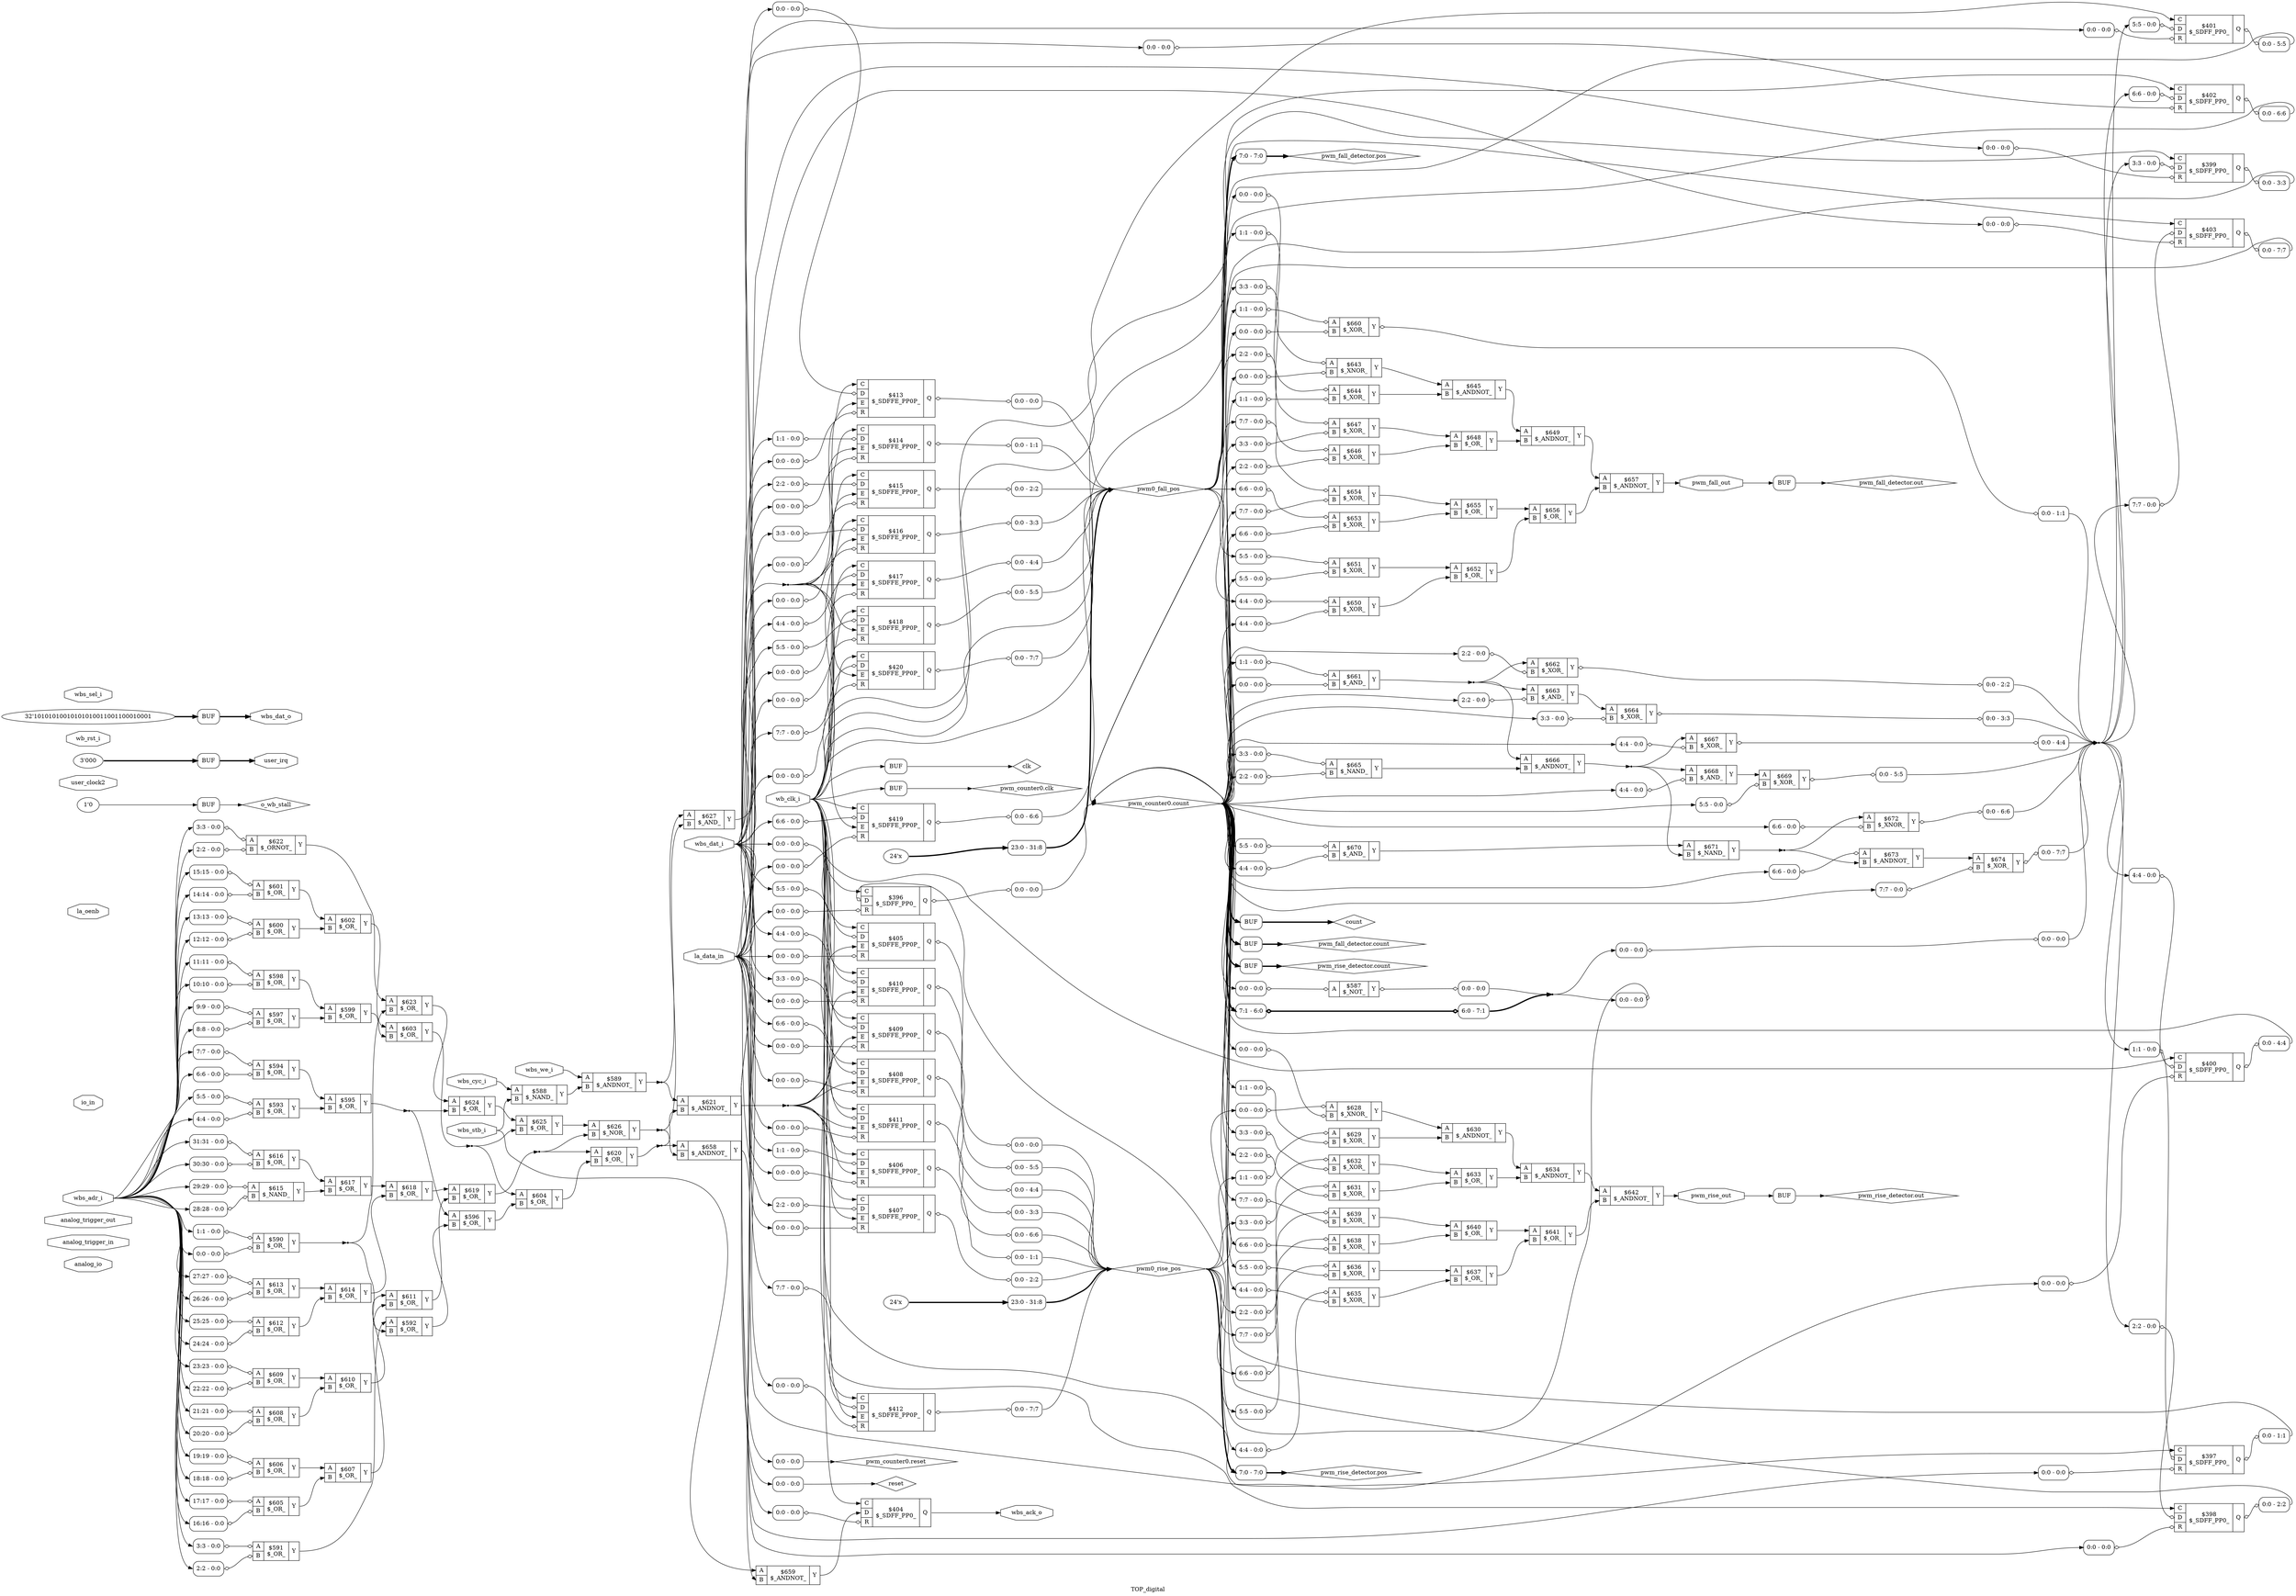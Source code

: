 digraph "TOP_digital" {
label="TOP_digital";
rankdir="LR";
remincross=true;
n81 [ shape=octagon, label="analog_io", color="black", fontcolor="black" ];
n82 [ shape=octagon, label="analog_trigger_in", color="black", fontcolor="black" ];
n83 [ shape=octagon, label="analog_trigger_out", color="black", fontcolor="black" ];
n84 [ shape=diamond, label="clk", color="black", fontcolor="black" ];
n85 [ shape=diamond, label="count", color="black", fontcolor="black" ];
n86 [ shape=octagon, label="io_in", color="black", fontcolor="black" ];
n87 [ shape=octagon, label="la_data_in", color="black", fontcolor="black" ];
n88 [ shape=octagon, label="la_oenb", color="black", fontcolor="black" ];
n89 [ shape=diamond, label="o_wb_stall", color="black", fontcolor="black" ];
n90 [ shape=diamond, label="pwm0_fall_pos", color="black", fontcolor="black" ];
n91 [ shape=diamond, label="pwm0_rise_pos", color="black", fontcolor="black" ];
n92 [ shape=diamond, label="pwm_counter0.clk", color="black", fontcolor="black" ];
n93 [ shape=diamond, label="pwm_counter0.count", color="black", fontcolor="black" ];
n94 [ shape=diamond, label="pwm_counter0.reset", color="black", fontcolor="black" ];
n95 [ shape=diamond, label="pwm_fall_detector.count", color="black", fontcolor="black" ];
n96 [ shape=diamond, label="pwm_fall_detector.out", color="black", fontcolor="black" ];
n97 [ shape=diamond, label="pwm_fall_detector.pos", color="black", fontcolor="black" ];
n98 [ shape=octagon, label="pwm_fall_out", color="black", fontcolor="black" ];
n99 [ shape=diamond, label="pwm_rise_detector.count", color="black", fontcolor="black" ];
n100 [ shape=diamond, label="pwm_rise_detector.out", color="black", fontcolor="black" ];
n101 [ shape=diamond, label="pwm_rise_detector.pos", color="black", fontcolor="black" ];
n102 [ shape=octagon, label="pwm_rise_out", color="black", fontcolor="black" ];
n103 [ shape=diamond, label="reset", color="black", fontcolor="black" ];
n104 [ shape=octagon, label="user_clock2", color="black", fontcolor="black" ];
n105 [ shape=octagon, label="user_irq", color="black", fontcolor="black" ];
n106 [ shape=octagon, label="wb_clk_i", color="black", fontcolor="black" ];
n107 [ shape=octagon, label="wb_rst_i", color="black", fontcolor="black" ];
n108 [ shape=octagon, label="wbs_ack_o", color="black", fontcolor="black" ];
n109 [ shape=octagon, label="wbs_adr_i", color="black", fontcolor="black" ];
n110 [ shape=octagon, label="wbs_cyc_i", color="black", fontcolor="black" ];
n111 [ shape=octagon, label="wbs_dat_i", color="black", fontcolor="black" ];
n112 [ shape=octagon, label="wbs_dat_o", color="black", fontcolor="black" ];
n113 [ shape=octagon, label="wbs_sel_i", color="black", fontcolor="black" ];
n114 [ shape=octagon, label="wbs_stb_i", color="black", fontcolor="black" ];
n115 [ shape=octagon, label="wbs_we_i", color="black", fontcolor="black" ];
c118 [ shape=record, label="{{<p116> A}|$587\n$_NOT_|{<p117> Y}}",  ];
x0 [ shape=record, style=rounded, label="<s0> 0:0 - 0:0 ", color="black", fontcolor="black" ];
x0:e -> c118:p116:w [arrowhead=odiamond, arrowtail=odiamond, dir=both, color="black", fontcolor="black", label=""];
x1 [ shape=record, style=rounded, label="<s0> 0:0 - 0:0 ", color="black", fontcolor="black" ];
c118:p117:e -> x1:w [arrowhead=odiamond, arrowtail=odiamond, dir=both, color="black", fontcolor="black", label=""];
c120 [ shape=record, label="{{<p116> A|<p119> B}|$588\n$_NAND_|{<p117> Y}}",  ];
c121 [ shape=record, label="{{<p116> A|<p119> B}|$589\n$_ANDNOT_|{<p117> Y}}",  ];
c122 [ shape=record, label="{{<p116> A|<p119> B}|$590\n$_OR_|{<p117> Y}}",  ];
x2 [ shape=record, style=rounded, label="<s0> 1:1 - 0:0 ", color="black", fontcolor="black" ];
x2:e -> c122:p116:w [arrowhead=odiamond, arrowtail=odiamond, dir=both, color="black", fontcolor="black", label=""];
x3 [ shape=record, style=rounded, label="<s0> 0:0 - 0:0 ", color="black", fontcolor="black" ];
x3:e -> c122:p119:w [arrowhead=odiamond, arrowtail=odiamond, dir=both, color="black", fontcolor="black", label=""];
c123 [ shape=record, label="{{<p116> A|<p119> B}|$591\n$_OR_|{<p117> Y}}",  ];
x4 [ shape=record, style=rounded, label="<s0> 3:3 - 0:0 ", color="black", fontcolor="black" ];
x4:e -> c123:p116:w [arrowhead=odiamond, arrowtail=odiamond, dir=both, color="black", fontcolor="black", label=""];
x5 [ shape=record, style=rounded, label="<s0> 2:2 - 0:0 ", color="black", fontcolor="black" ];
x5:e -> c123:p119:w [arrowhead=odiamond, arrowtail=odiamond, dir=both, color="black", fontcolor="black", label=""];
c124 [ shape=record, label="{{<p116> A|<p119> B}|$592\n$_OR_|{<p117> Y}}",  ];
c125 [ shape=record, label="{{<p116> A|<p119> B}|$593\n$_OR_|{<p117> Y}}",  ];
x6 [ shape=record, style=rounded, label="<s0> 5:5 - 0:0 ", color="black", fontcolor="black" ];
x6:e -> c125:p116:w [arrowhead=odiamond, arrowtail=odiamond, dir=both, color="black", fontcolor="black", label=""];
x7 [ shape=record, style=rounded, label="<s0> 4:4 - 0:0 ", color="black", fontcolor="black" ];
x7:e -> c125:p119:w [arrowhead=odiamond, arrowtail=odiamond, dir=both, color="black", fontcolor="black", label=""];
c126 [ shape=record, label="{{<p116> A|<p119> B}|$594\n$_OR_|{<p117> Y}}",  ];
x8 [ shape=record, style=rounded, label="<s0> 7:7 - 0:0 ", color="black", fontcolor="black" ];
x8:e -> c126:p116:w [arrowhead=odiamond, arrowtail=odiamond, dir=both, color="black", fontcolor="black", label=""];
x9 [ shape=record, style=rounded, label="<s0> 6:6 - 0:0 ", color="black", fontcolor="black" ];
x9:e -> c126:p119:w [arrowhead=odiamond, arrowtail=odiamond, dir=both, color="black", fontcolor="black", label=""];
c127 [ shape=record, label="{{<p116> A|<p119> B}|$595\n$_OR_|{<p117> Y}}",  ];
c128 [ shape=record, label="{{<p116> A|<p119> B}|$596\n$_OR_|{<p117> Y}}",  ];
c129 [ shape=record, label="{{<p116> A|<p119> B}|$597\n$_OR_|{<p117> Y}}",  ];
x10 [ shape=record, style=rounded, label="<s0> 9:9 - 0:0 ", color="black", fontcolor="black" ];
x10:e -> c129:p116:w [arrowhead=odiamond, arrowtail=odiamond, dir=both, color="black", fontcolor="black", label=""];
x11 [ shape=record, style=rounded, label="<s0> 8:8 - 0:0 ", color="black", fontcolor="black" ];
x11:e -> c129:p119:w [arrowhead=odiamond, arrowtail=odiamond, dir=both, color="black", fontcolor="black", label=""];
c130 [ shape=record, label="{{<p116> A|<p119> B}|$598\n$_OR_|{<p117> Y}}",  ];
x12 [ shape=record, style=rounded, label="<s0> 11:11 - 0:0 ", color="black", fontcolor="black" ];
x12:e -> c130:p116:w [arrowhead=odiamond, arrowtail=odiamond, dir=both, color="black", fontcolor="black", label=""];
x13 [ shape=record, style=rounded, label="<s0> 10:10 - 0:0 ", color="black", fontcolor="black" ];
x13:e -> c130:p119:w [arrowhead=odiamond, arrowtail=odiamond, dir=both, color="black", fontcolor="black", label=""];
c131 [ shape=record, label="{{<p116> A|<p119> B}|$599\n$_OR_|{<p117> Y}}",  ];
c132 [ shape=record, label="{{<p116> A|<p119> B}|$600\n$_OR_|{<p117> Y}}",  ];
x14 [ shape=record, style=rounded, label="<s0> 13:13 - 0:0 ", color="black", fontcolor="black" ];
x14:e -> c132:p116:w [arrowhead=odiamond, arrowtail=odiamond, dir=both, color="black", fontcolor="black", label=""];
x15 [ shape=record, style=rounded, label="<s0> 12:12 - 0:0 ", color="black", fontcolor="black" ];
x15:e -> c132:p119:w [arrowhead=odiamond, arrowtail=odiamond, dir=both, color="black", fontcolor="black", label=""];
c133 [ shape=record, label="{{<p116> A|<p119> B}|$601\n$_OR_|{<p117> Y}}",  ];
x16 [ shape=record, style=rounded, label="<s0> 15:15 - 0:0 ", color="black", fontcolor="black" ];
x16:e -> c133:p116:w [arrowhead=odiamond, arrowtail=odiamond, dir=both, color="black", fontcolor="black", label=""];
x17 [ shape=record, style=rounded, label="<s0> 14:14 - 0:0 ", color="black", fontcolor="black" ];
x17:e -> c133:p119:w [arrowhead=odiamond, arrowtail=odiamond, dir=both, color="black", fontcolor="black", label=""];
c134 [ shape=record, label="{{<p116> A|<p119> B}|$602\n$_OR_|{<p117> Y}}",  ];
c135 [ shape=record, label="{{<p116> A|<p119> B}|$603\n$_OR_|{<p117> Y}}",  ];
c136 [ shape=record, label="{{<p116> A|<p119> B}|$604\n$_OR_|{<p117> Y}}",  ];
c137 [ shape=record, label="{{<p116> A|<p119> B}|$605\n$_OR_|{<p117> Y}}",  ];
x18 [ shape=record, style=rounded, label="<s0> 17:17 - 0:0 ", color="black", fontcolor="black" ];
x18:e -> c137:p116:w [arrowhead=odiamond, arrowtail=odiamond, dir=both, color="black", fontcolor="black", label=""];
x19 [ shape=record, style=rounded, label="<s0> 16:16 - 0:0 ", color="black", fontcolor="black" ];
x19:e -> c137:p119:w [arrowhead=odiamond, arrowtail=odiamond, dir=both, color="black", fontcolor="black", label=""];
c138 [ shape=record, label="{{<p116> A|<p119> B}|$606\n$_OR_|{<p117> Y}}",  ];
x20 [ shape=record, style=rounded, label="<s0> 19:19 - 0:0 ", color="black", fontcolor="black" ];
x20:e -> c138:p116:w [arrowhead=odiamond, arrowtail=odiamond, dir=both, color="black", fontcolor="black", label=""];
x21 [ shape=record, style=rounded, label="<s0> 18:18 - 0:0 ", color="black", fontcolor="black" ];
x21:e -> c138:p119:w [arrowhead=odiamond, arrowtail=odiamond, dir=both, color="black", fontcolor="black", label=""];
c139 [ shape=record, label="{{<p116> A|<p119> B}|$607\n$_OR_|{<p117> Y}}",  ];
c140 [ shape=record, label="{{<p116> A|<p119> B}|$608\n$_OR_|{<p117> Y}}",  ];
x22 [ shape=record, style=rounded, label="<s0> 21:21 - 0:0 ", color="black", fontcolor="black" ];
x22:e -> c140:p116:w [arrowhead=odiamond, arrowtail=odiamond, dir=both, color="black", fontcolor="black", label=""];
x23 [ shape=record, style=rounded, label="<s0> 20:20 - 0:0 ", color="black", fontcolor="black" ];
x23:e -> c140:p119:w [arrowhead=odiamond, arrowtail=odiamond, dir=both, color="black", fontcolor="black", label=""];
c141 [ shape=record, label="{{<p116> A|<p119> B}|$609\n$_OR_|{<p117> Y}}",  ];
x24 [ shape=record, style=rounded, label="<s0> 23:23 - 0:0 ", color="black", fontcolor="black" ];
x24:e -> c141:p116:w [arrowhead=odiamond, arrowtail=odiamond, dir=both, color="black", fontcolor="black", label=""];
x25 [ shape=record, style=rounded, label="<s0> 22:22 - 0:0 ", color="black", fontcolor="black" ];
x25:e -> c141:p119:w [arrowhead=odiamond, arrowtail=odiamond, dir=both, color="black", fontcolor="black", label=""];
c142 [ shape=record, label="{{<p116> A|<p119> B}|$610\n$_OR_|{<p117> Y}}",  ];
c143 [ shape=record, label="{{<p116> A|<p119> B}|$611\n$_OR_|{<p117> Y}}",  ];
c144 [ shape=record, label="{{<p116> A|<p119> B}|$612\n$_OR_|{<p117> Y}}",  ];
x26 [ shape=record, style=rounded, label="<s0> 25:25 - 0:0 ", color="black", fontcolor="black" ];
x26:e -> c144:p116:w [arrowhead=odiamond, arrowtail=odiamond, dir=both, color="black", fontcolor="black", label=""];
x27 [ shape=record, style=rounded, label="<s0> 24:24 - 0:0 ", color="black", fontcolor="black" ];
x27:e -> c144:p119:w [arrowhead=odiamond, arrowtail=odiamond, dir=both, color="black", fontcolor="black", label=""];
c145 [ shape=record, label="{{<p116> A|<p119> B}|$613\n$_OR_|{<p117> Y}}",  ];
x28 [ shape=record, style=rounded, label="<s0> 27:27 - 0:0 ", color="black", fontcolor="black" ];
x28:e -> c145:p116:w [arrowhead=odiamond, arrowtail=odiamond, dir=both, color="black", fontcolor="black", label=""];
x29 [ shape=record, style=rounded, label="<s0> 26:26 - 0:0 ", color="black", fontcolor="black" ];
x29:e -> c145:p119:w [arrowhead=odiamond, arrowtail=odiamond, dir=both, color="black", fontcolor="black", label=""];
c146 [ shape=record, label="{{<p116> A|<p119> B}|$614\n$_OR_|{<p117> Y}}",  ];
c147 [ shape=record, label="{{<p116> A|<p119> B}|$615\n$_NAND_|{<p117> Y}}",  ];
x30 [ shape=record, style=rounded, label="<s0> 29:29 - 0:0 ", color="black", fontcolor="black" ];
x30:e -> c147:p116:w [arrowhead=odiamond, arrowtail=odiamond, dir=both, color="black", fontcolor="black", label=""];
x31 [ shape=record, style=rounded, label="<s0> 28:28 - 0:0 ", color="black", fontcolor="black" ];
x31:e -> c147:p119:w [arrowhead=odiamond, arrowtail=odiamond, dir=both, color="black", fontcolor="black", label=""];
c148 [ shape=record, label="{{<p116> A|<p119> B}|$616\n$_OR_|{<p117> Y}}",  ];
x32 [ shape=record, style=rounded, label="<s0> 31:31 - 0:0 ", color="black", fontcolor="black" ];
x32:e -> c148:p116:w [arrowhead=odiamond, arrowtail=odiamond, dir=both, color="black", fontcolor="black", label=""];
x33 [ shape=record, style=rounded, label="<s0> 30:30 - 0:0 ", color="black", fontcolor="black" ];
x33:e -> c148:p119:w [arrowhead=odiamond, arrowtail=odiamond, dir=both, color="black", fontcolor="black", label=""];
c149 [ shape=record, label="{{<p116> A|<p119> B}|$617\n$_OR_|{<p117> Y}}",  ];
c150 [ shape=record, label="{{<p116> A|<p119> B}|$618\n$_OR_|{<p117> Y}}",  ];
c151 [ shape=record, label="{{<p116> A|<p119> B}|$619\n$_OR_|{<p117> Y}}",  ];
c152 [ shape=record, label="{{<p116> A|<p119> B}|$620\n$_OR_|{<p117> Y}}",  ];
c153 [ shape=record, label="{{<p116> A|<p119> B}|$621\n$_ANDNOT_|{<p117> Y}}",  ];
c154 [ shape=record, label="{{<p116> A|<p119> B}|$622\n$_ORNOT_|{<p117> Y}}",  ];
x34 [ shape=record, style=rounded, label="<s0> 3:3 - 0:0 ", color="black", fontcolor="black" ];
x34:e -> c154:p116:w [arrowhead=odiamond, arrowtail=odiamond, dir=both, color="black", fontcolor="black", label=""];
x35 [ shape=record, style=rounded, label="<s0> 2:2 - 0:0 ", color="black", fontcolor="black" ];
x35:e -> c154:p119:w [arrowhead=odiamond, arrowtail=odiamond, dir=both, color="black", fontcolor="black", label=""];
c155 [ shape=record, label="{{<p116> A|<p119> B}|$623\n$_OR_|{<p117> Y}}",  ];
c156 [ shape=record, label="{{<p116> A|<p119> B}|$624\n$_OR_|{<p117> Y}}",  ];
c157 [ shape=record, label="{{<p116> A|<p119> B}|$625\n$_OR_|{<p117> Y}}",  ];
c158 [ shape=record, label="{{<p116> A|<p119> B}|$626\n$_NOR_|{<p117> Y}}",  ];
c159 [ shape=record, label="{{<p116> A|<p119> B}|$627\n$_AND_|{<p117> Y}}",  ];
c160 [ shape=record, label="{{<p116> A|<p119> B}|$628\n$_XNOR_|{<p117> Y}}",  ];
x36 [ shape=record, style=rounded, label="<s0> 0:0 - 0:0 ", color="black", fontcolor="black" ];
x36:e -> c160:p116:w [arrowhead=odiamond, arrowtail=odiamond, dir=both, color="black", fontcolor="black", label=""];
x37 [ shape=record, style=rounded, label="<s0> 0:0 - 0:0 ", color="black", fontcolor="black" ];
x37:e -> c160:p119:w [arrowhead=odiamond, arrowtail=odiamond, dir=both, color="black", fontcolor="black", label=""];
c161 [ shape=record, label="{{<p116> A|<p119> B}|$629\n$_XOR_|{<p117> Y}}",  ];
x38 [ shape=record, style=rounded, label="<s0> 1:1 - 0:0 ", color="black", fontcolor="black" ];
x38:e -> c161:p116:w [arrowhead=odiamond, arrowtail=odiamond, dir=both, color="black", fontcolor="black", label=""];
x39 [ shape=record, style=rounded, label="<s0> 1:1 - 0:0 ", color="black", fontcolor="black" ];
x39:e -> c161:p119:w [arrowhead=odiamond, arrowtail=odiamond, dir=both, color="black", fontcolor="black", label=""];
c162 [ shape=record, label="{{<p116> A|<p119> B}|$630\n$_ANDNOT_|{<p117> Y}}",  ];
c163 [ shape=record, label="{{<p116> A|<p119> B}|$631\n$_XOR_|{<p117> Y}}",  ];
x40 [ shape=record, style=rounded, label="<s0> 2:2 - 0:0 ", color="black", fontcolor="black" ];
x40:e -> c163:p116:w [arrowhead=odiamond, arrowtail=odiamond, dir=both, color="black", fontcolor="black", label=""];
x41 [ shape=record, style=rounded, label="<s0> 2:2 - 0:0 ", color="black", fontcolor="black" ];
x41:e -> c163:p119:w [arrowhead=odiamond, arrowtail=odiamond, dir=both, color="black", fontcolor="black", label=""];
c164 [ shape=record, label="{{<p116> A|<p119> B}|$632\n$_XOR_|{<p117> Y}}",  ];
x42 [ shape=record, style=rounded, label="<s0> 3:3 - 0:0 ", color="black", fontcolor="black" ];
x42:e -> c164:p116:w [arrowhead=odiamond, arrowtail=odiamond, dir=both, color="black", fontcolor="black", label=""];
x43 [ shape=record, style=rounded, label="<s0> 3:3 - 0:0 ", color="black", fontcolor="black" ];
x43:e -> c164:p119:w [arrowhead=odiamond, arrowtail=odiamond, dir=both, color="black", fontcolor="black", label=""];
c165 [ shape=record, label="{{<p116> A|<p119> B}|$633\n$_OR_|{<p117> Y}}",  ];
c166 [ shape=record, label="{{<p116> A|<p119> B}|$634\n$_ANDNOT_|{<p117> Y}}",  ];
c167 [ shape=record, label="{{<p116> A|<p119> B}|$635\n$_XOR_|{<p117> Y}}",  ];
x44 [ shape=record, style=rounded, label="<s0> 4:4 - 0:0 ", color="black", fontcolor="black" ];
x44:e -> c167:p116:w [arrowhead=odiamond, arrowtail=odiamond, dir=both, color="black", fontcolor="black", label=""];
x45 [ shape=record, style=rounded, label="<s0> 4:4 - 0:0 ", color="black", fontcolor="black" ];
x45:e -> c167:p119:w [arrowhead=odiamond, arrowtail=odiamond, dir=both, color="black", fontcolor="black", label=""];
c168 [ shape=record, label="{{<p116> A|<p119> B}|$636\n$_XOR_|{<p117> Y}}",  ];
x46 [ shape=record, style=rounded, label="<s0> 5:5 - 0:0 ", color="black", fontcolor="black" ];
x46:e -> c168:p116:w [arrowhead=odiamond, arrowtail=odiamond, dir=both, color="black", fontcolor="black", label=""];
x47 [ shape=record, style=rounded, label="<s0> 5:5 - 0:0 ", color="black", fontcolor="black" ];
x47:e -> c168:p119:w [arrowhead=odiamond, arrowtail=odiamond, dir=both, color="black", fontcolor="black", label=""];
c169 [ shape=record, label="{{<p116> A|<p119> B}|$637\n$_OR_|{<p117> Y}}",  ];
c170 [ shape=record, label="{{<p116> A|<p119> B}|$638\n$_XOR_|{<p117> Y}}",  ];
x48 [ shape=record, style=rounded, label="<s0> 6:6 - 0:0 ", color="black", fontcolor="black" ];
x48:e -> c170:p116:w [arrowhead=odiamond, arrowtail=odiamond, dir=both, color="black", fontcolor="black", label=""];
x49 [ shape=record, style=rounded, label="<s0> 6:6 - 0:0 ", color="black", fontcolor="black" ];
x49:e -> c170:p119:w [arrowhead=odiamond, arrowtail=odiamond, dir=both, color="black", fontcolor="black", label=""];
c171 [ shape=record, label="{{<p116> A|<p119> B}|$639\n$_XOR_|{<p117> Y}}",  ];
x50 [ shape=record, style=rounded, label="<s0> 7:7 - 0:0 ", color="black", fontcolor="black" ];
x50:e -> c171:p116:w [arrowhead=odiamond, arrowtail=odiamond, dir=both, color="black", fontcolor="black", label=""];
x51 [ shape=record, style=rounded, label="<s0> 7:7 - 0:0 ", color="black", fontcolor="black" ];
x51:e -> c171:p119:w [arrowhead=odiamond, arrowtail=odiamond, dir=both, color="black", fontcolor="black", label=""];
c172 [ shape=record, label="{{<p116> A|<p119> B}|$640\n$_OR_|{<p117> Y}}",  ];
c173 [ shape=record, label="{{<p116> A|<p119> B}|$641\n$_OR_|{<p117> Y}}",  ];
c174 [ shape=record, label="{{<p116> A|<p119> B}|$642\n$_ANDNOT_|{<p117> Y}}",  ];
c175 [ shape=record, label="{{<p116> A|<p119> B}|$643\n$_XNOR_|{<p117> Y}}",  ];
x52 [ shape=record, style=rounded, label="<s0> 0:0 - 0:0 ", color="black", fontcolor="black" ];
x52:e -> c175:p116:w [arrowhead=odiamond, arrowtail=odiamond, dir=both, color="black", fontcolor="black", label=""];
x53 [ shape=record, style=rounded, label="<s0> 0:0 - 0:0 ", color="black", fontcolor="black" ];
x53:e -> c175:p119:w [arrowhead=odiamond, arrowtail=odiamond, dir=both, color="black", fontcolor="black", label=""];
c176 [ shape=record, label="{{<p116> A|<p119> B}|$644\n$_XOR_|{<p117> Y}}",  ];
x54 [ shape=record, style=rounded, label="<s0> 1:1 - 0:0 ", color="black", fontcolor="black" ];
x54:e -> c176:p116:w [arrowhead=odiamond, arrowtail=odiamond, dir=both, color="black", fontcolor="black", label=""];
x55 [ shape=record, style=rounded, label="<s0> 1:1 - 0:0 ", color="black", fontcolor="black" ];
x55:e -> c176:p119:w [arrowhead=odiamond, arrowtail=odiamond, dir=both, color="black", fontcolor="black", label=""];
c177 [ shape=record, label="{{<p116> A|<p119> B}|$645\n$_ANDNOT_|{<p117> Y}}",  ];
c178 [ shape=record, label="{{<p116> A|<p119> B}|$646\n$_XOR_|{<p117> Y}}",  ];
x56 [ shape=record, style=rounded, label="<s0> 2:2 - 0:0 ", color="black", fontcolor="black" ];
x56:e -> c178:p116:w [arrowhead=odiamond, arrowtail=odiamond, dir=both, color="black", fontcolor="black", label=""];
x57 [ shape=record, style=rounded, label="<s0> 2:2 - 0:0 ", color="black", fontcolor="black" ];
x57:e -> c178:p119:w [arrowhead=odiamond, arrowtail=odiamond, dir=both, color="black", fontcolor="black", label=""];
c179 [ shape=record, label="{{<p116> A|<p119> B}|$647\n$_XOR_|{<p117> Y}}",  ];
x58 [ shape=record, style=rounded, label="<s0> 3:3 - 0:0 ", color="black", fontcolor="black" ];
x58:e -> c179:p116:w [arrowhead=odiamond, arrowtail=odiamond, dir=both, color="black", fontcolor="black", label=""];
x59 [ shape=record, style=rounded, label="<s0> 3:3 - 0:0 ", color="black", fontcolor="black" ];
x59:e -> c179:p119:w [arrowhead=odiamond, arrowtail=odiamond, dir=both, color="black", fontcolor="black", label=""];
c180 [ shape=record, label="{{<p116> A|<p119> B}|$648\n$_OR_|{<p117> Y}}",  ];
c181 [ shape=record, label="{{<p116> A|<p119> B}|$649\n$_ANDNOT_|{<p117> Y}}",  ];
c182 [ shape=record, label="{{<p116> A|<p119> B}|$650\n$_XOR_|{<p117> Y}}",  ];
x60 [ shape=record, style=rounded, label="<s0> 4:4 - 0:0 ", color="black", fontcolor="black" ];
x60:e -> c182:p116:w [arrowhead=odiamond, arrowtail=odiamond, dir=both, color="black", fontcolor="black", label=""];
x61 [ shape=record, style=rounded, label="<s0> 4:4 - 0:0 ", color="black", fontcolor="black" ];
x61:e -> c182:p119:w [arrowhead=odiamond, arrowtail=odiamond, dir=both, color="black", fontcolor="black", label=""];
c183 [ shape=record, label="{{<p116> A|<p119> B}|$651\n$_XOR_|{<p117> Y}}",  ];
x62 [ shape=record, style=rounded, label="<s0> 5:5 - 0:0 ", color="black", fontcolor="black" ];
x62:e -> c183:p116:w [arrowhead=odiamond, arrowtail=odiamond, dir=both, color="black", fontcolor="black", label=""];
x63 [ shape=record, style=rounded, label="<s0> 5:5 - 0:0 ", color="black", fontcolor="black" ];
x63:e -> c183:p119:w [arrowhead=odiamond, arrowtail=odiamond, dir=both, color="black", fontcolor="black", label=""];
c184 [ shape=record, label="{{<p116> A|<p119> B}|$652\n$_OR_|{<p117> Y}}",  ];
c185 [ shape=record, label="{{<p116> A|<p119> B}|$653\n$_XOR_|{<p117> Y}}",  ];
x64 [ shape=record, style=rounded, label="<s0> 6:6 - 0:0 ", color="black", fontcolor="black" ];
x64:e -> c185:p116:w [arrowhead=odiamond, arrowtail=odiamond, dir=both, color="black", fontcolor="black", label=""];
x65 [ shape=record, style=rounded, label="<s0> 6:6 - 0:0 ", color="black", fontcolor="black" ];
x65:e -> c185:p119:w [arrowhead=odiamond, arrowtail=odiamond, dir=both, color="black", fontcolor="black", label=""];
c186 [ shape=record, label="{{<p116> A|<p119> B}|$654\n$_XOR_|{<p117> Y}}",  ];
x66 [ shape=record, style=rounded, label="<s0> 7:7 - 0:0 ", color="black", fontcolor="black" ];
x66:e -> c186:p116:w [arrowhead=odiamond, arrowtail=odiamond, dir=both, color="black", fontcolor="black", label=""];
x67 [ shape=record, style=rounded, label="<s0> 7:7 - 0:0 ", color="black", fontcolor="black" ];
x67:e -> c186:p119:w [arrowhead=odiamond, arrowtail=odiamond, dir=both, color="black", fontcolor="black", label=""];
c187 [ shape=record, label="{{<p116> A|<p119> B}|$655\n$_OR_|{<p117> Y}}",  ];
c188 [ shape=record, label="{{<p116> A|<p119> B}|$656\n$_OR_|{<p117> Y}}",  ];
c189 [ shape=record, label="{{<p116> A|<p119> B}|$657\n$_ANDNOT_|{<p117> Y}}",  ];
c190 [ shape=record, label="{{<p116> A|<p119> B}|$658\n$_ANDNOT_|{<p117> Y}}",  ];
c191 [ shape=record, label="{{<p116> A|<p119> B}|$659\n$_ANDNOT_|{<p117> Y}}",  ];
c192 [ shape=record, label="{{<p116> A|<p119> B}|$660\n$_XOR_|{<p117> Y}}",  ];
x68 [ shape=record, style=rounded, label="<s0> 1:1 - 0:0 ", color="black", fontcolor="black" ];
x68:e -> c192:p116:w [arrowhead=odiamond, arrowtail=odiamond, dir=both, color="black", fontcolor="black", label=""];
x69 [ shape=record, style=rounded, label="<s0> 0:0 - 0:0 ", color="black", fontcolor="black" ];
x69:e -> c192:p119:w [arrowhead=odiamond, arrowtail=odiamond, dir=both, color="black", fontcolor="black", label=""];
x70 [ shape=record, style=rounded, label="<s0> 0:0 - 1:1 ", color="black", fontcolor="black" ];
c192:p117:e -> x70:w [arrowhead=odiamond, arrowtail=odiamond, dir=both, color="black", fontcolor="black", label=""];
c193 [ shape=record, label="{{<p116> A|<p119> B}|$661\n$_AND_|{<p117> Y}}",  ];
x71 [ shape=record, style=rounded, label="<s0> 1:1 - 0:0 ", color="black", fontcolor="black" ];
x71:e -> c193:p116:w [arrowhead=odiamond, arrowtail=odiamond, dir=both, color="black", fontcolor="black", label=""];
x72 [ shape=record, style=rounded, label="<s0> 0:0 - 0:0 ", color="black", fontcolor="black" ];
x72:e -> c193:p119:w [arrowhead=odiamond, arrowtail=odiamond, dir=both, color="black", fontcolor="black", label=""];
c194 [ shape=record, label="{{<p116> A|<p119> B}|$662\n$_XOR_|{<p117> Y}}",  ];
x73 [ shape=record, style=rounded, label="<s0> 2:2 - 0:0 ", color="black", fontcolor="black" ];
x73:e -> c194:p119:w [arrowhead=odiamond, arrowtail=odiamond, dir=both, color="black", fontcolor="black", label=""];
x74 [ shape=record, style=rounded, label="<s0> 0:0 - 2:2 ", color="black", fontcolor="black" ];
c194:p117:e -> x74:w [arrowhead=odiamond, arrowtail=odiamond, dir=both, color="black", fontcolor="black", label=""];
c195 [ shape=record, label="{{<p116> A|<p119> B}|$663\n$_AND_|{<p117> Y}}",  ];
x75 [ shape=record, style=rounded, label="<s0> 2:2 - 0:0 ", color="black", fontcolor="black" ];
x75:e -> c195:p119:w [arrowhead=odiamond, arrowtail=odiamond, dir=both, color="black", fontcolor="black", label=""];
c196 [ shape=record, label="{{<p116> A|<p119> B}|$664\n$_XOR_|{<p117> Y}}",  ];
x76 [ shape=record, style=rounded, label="<s0> 3:3 - 0:0 ", color="black", fontcolor="black" ];
x76:e -> c196:p119:w [arrowhead=odiamond, arrowtail=odiamond, dir=both, color="black", fontcolor="black", label=""];
x77 [ shape=record, style=rounded, label="<s0> 0:0 - 3:3 ", color="black", fontcolor="black" ];
c196:p117:e -> x77:w [arrowhead=odiamond, arrowtail=odiamond, dir=both, color="black", fontcolor="black", label=""];
c197 [ shape=record, label="{{<p116> A|<p119> B}|$665\n$_NAND_|{<p117> Y}}",  ];
x78 [ shape=record, style=rounded, label="<s0> 3:3 - 0:0 ", color="black", fontcolor="black" ];
x78:e -> c197:p116:w [arrowhead=odiamond, arrowtail=odiamond, dir=both, color="black", fontcolor="black", label=""];
x79 [ shape=record, style=rounded, label="<s0> 2:2 - 0:0 ", color="black", fontcolor="black" ];
x79:e -> c197:p119:w [arrowhead=odiamond, arrowtail=odiamond, dir=both, color="black", fontcolor="black", label=""];
c198 [ shape=record, label="{{<p116> A|<p119> B}|$666\n$_ANDNOT_|{<p117> Y}}",  ];
c199 [ shape=record, label="{{<p116> A|<p119> B}|$667\n$_XOR_|{<p117> Y}}",  ];
x80 [ shape=record, style=rounded, label="<s0> 4:4 - 0:0 ", color="black", fontcolor="black" ];
x80:e -> c199:p119:w [arrowhead=odiamond, arrowtail=odiamond, dir=both, color="black", fontcolor="black", label=""];
x81 [ shape=record, style=rounded, label="<s0> 0:0 - 4:4 ", color="black", fontcolor="black" ];
c199:p117:e -> x81:w [arrowhead=odiamond, arrowtail=odiamond, dir=both, color="black", fontcolor="black", label=""];
c200 [ shape=record, label="{{<p116> A|<p119> B}|$668\n$_AND_|{<p117> Y}}",  ];
x82 [ shape=record, style=rounded, label="<s0> 4:4 - 0:0 ", color="black", fontcolor="black" ];
x82:e -> c200:p119:w [arrowhead=odiamond, arrowtail=odiamond, dir=both, color="black", fontcolor="black", label=""];
c201 [ shape=record, label="{{<p116> A|<p119> B}|$669\n$_XOR_|{<p117> Y}}",  ];
x83 [ shape=record, style=rounded, label="<s0> 5:5 - 0:0 ", color="black", fontcolor="black" ];
x83:e -> c201:p119:w [arrowhead=odiamond, arrowtail=odiamond, dir=both, color="black", fontcolor="black", label=""];
x84 [ shape=record, style=rounded, label="<s0> 0:0 - 5:5 ", color="black", fontcolor="black" ];
c201:p117:e -> x84:w [arrowhead=odiamond, arrowtail=odiamond, dir=both, color="black", fontcolor="black", label=""];
c202 [ shape=record, label="{{<p116> A|<p119> B}|$670\n$_AND_|{<p117> Y}}",  ];
x85 [ shape=record, style=rounded, label="<s0> 5:5 - 0:0 ", color="black", fontcolor="black" ];
x85:e -> c202:p116:w [arrowhead=odiamond, arrowtail=odiamond, dir=both, color="black", fontcolor="black", label=""];
x86 [ shape=record, style=rounded, label="<s0> 4:4 - 0:0 ", color="black", fontcolor="black" ];
x86:e -> c202:p119:w [arrowhead=odiamond, arrowtail=odiamond, dir=both, color="black", fontcolor="black", label=""];
c203 [ shape=record, label="{{<p116> A|<p119> B}|$671\n$_NAND_|{<p117> Y}}",  ];
c204 [ shape=record, label="{{<p116> A|<p119> B}|$672\n$_XNOR_|{<p117> Y}}",  ];
x87 [ shape=record, style=rounded, label="<s0> 6:6 - 0:0 ", color="black", fontcolor="black" ];
x87:e -> c204:p119:w [arrowhead=odiamond, arrowtail=odiamond, dir=both, color="black", fontcolor="black", label=""];
x88 [ shape=record, style=rounded, label="<s0> 0:0 - 6:6 ", color="black", fontcolor="black" ];
c204:p117:e -> x88:w [arrowhead=odiamond, arrowtail=odiamond, dir=both, color="black", fontcolor="black", label=""];
c205 [ shape=record, label="{{<p116> A|<p119> B}|$673\n$_ANDNOT_|{<p117> Y}}",  ];
x89 [ shape=record, style=rounded, label="<s0> 6:6 - 0:0 ", color="black", fontcolor="black" ];
x89:e -> c205:p116:w [arrowhead=odiamond, arrowtail=odiamond, dir=both, color="black", fontcolor="black", label=""];
c206 [ shape=record, label="{{<p116> A|<p119> B}|$674\n$_XOR_|{<p117> Y}}",  ];
x90 [ shape=record, style=rounded, label="<s0> 7:7 - 0:0 ", color="black", fontcolor="black" ];
x90:e -> c206:p119:w [arrowhead=odiamond, arrowtail=odiamond, dir=both, color="black", fontcolor="black", label=""];
x91 [ shape=record, style=rounded, label="<s0> 0:0 - 7:7 ", color="black", fontcolor="black" ];
c206:p117:e -> x91:w [arrowhead=odiamond, arrowtail=odiamond, dir=both, color="black", fontcolor="black", label=""];
c211 [ shape=record, label="{{<p207> C|<p208> D|<p209> R}|$396\n$_SDFF_PP0_|{<p210> Q}}",  ];
x92 [ shape=record, style=rounded, label="<s0> 0:0 - 0:0 ", color="black", fontcolor="black" ];
x92:e -> c211:p208:w [arrowhead=odiamond, arrowtail=odiamond, dir=both, color="black", fontcolor="black", label=""];
x93 [ shape=record, style=rounded, label="<s0> 0:0 - 0:0 ", color="black", fontcolor="black" ];
c211:p210:e -> x93:w [arrowhead=odiamond, arrowtail=odiamond, dir=both, color="black", fontcolor="black", label=""];
x94 [ shape=record, style=rounded, label="<s0> 0:0 - 0:0 ", color="black", fontcolor="black" ];
x94:e -> c211:p209:w [arrowhead=odiamond, arrowtail=odiamond, dir=both, color="black", fontcolor="black", label=""];
c212 [ shape=record, label="{{<p207> C|<p208> D|<p209> R}|$397\n$_SDFF_PP0_|{<p210> Q}}",  ];
x95 [ shape=record, style=rounded, label="<s0> 1:1 - 0:0 ", color="black", fontcolor="black" ];
x95:e -> c212:p208:w [arrowhead=odiamond, arrowtail=odiamond, dir=both, color="black", fontcolor="black", label=""];
x96 [ shape=record, style=rounded, label="<s0> 0:0 - 1:1 ", color="black", fontcolor="black" ];
c212:p210:e -> x96:w [arrowhead=odiamond, arrowtail=odiamond, dir=both, color="black", fontcolor="black", label=""];
x97 [ shape=record, style=rounded, label="<s0> 0:0 - 0:0 ", color="black", fontcolor="black" ];
x97:e -> c212:p209:w [arrowhead=odiamond, arrowtail=odiamond, dir=both, color="black", fontcolor="black", label=""];
c213 [ shape=record, label="{{<p207> C|<p208> D|<p209> R}|$398\n$_SDFF_PP0_|{<p210> Q}}",  ];
x98 [ shape=record, style=rounded, label="<s0> 2:2 - 0:0 ", color="black", fontcolor="black" ];
x98:e -> c213:p208:w [arrowhead=odiamond, arrowtail=odiamond, dir=both, color="black", fontcolor="black", label=""];
x99 [ shape=record, style=rounded, label="<s0> 0:0 - 2:2 ", color="black", fontcolor="black" ];
c213:p210:e -> x99:w [arrowhead=odiamond, arrowtail=odiamond, dir=both, color="black", fontcolor="black", label=""];
x100 [ shape=record, style=rounded, label="<s0> 0:0 - 0:0 ", color="black", fontcolor="black" ];
x100:e -> c213:p209:w [arrowhead=odiamond, arrowtail=odiamond, dir=both, color="black", fontcolor="black", label=""];
c214 [ shape=record, label="{{<p207> C|<p208> D|<p209> R}|$399\n$_SDFF_PP0_|{<p210> Q}}",  ];
x101 [ shape=record, style=rounded, label="<s0> 3:3 - 0:0 ", color="black", fontcolor="black" ];
x101:e -> c214:p208:w [arrowhead=odiamond, arrowtail=odiamond, dir=both, color="black", fontcolor="black", label=""];
x102 [ shape=record, style=rounded, label="<s0> 0:0 - 3:3 ", color="black", fontcolor="black" ];
c214:p210:e -> x102:w [arrowhead=odiamond, arrowtail=odiamond, dir=both, color="black", fontcolor="black", label=""];
x103 [ shape=record, style=rounded, label="<s0> 0:0 - 0:0 ", color="black", fontcolor="black" ];
x103:e -> c214:p209:w [arrowhead=odiamond, arrowtail=odiamond, dir=both, color="black", fontcolor="black", label=""];
c215 [ shape=record, label="{{<p207> C|<p208> D|<p209> R}|$400\n$_SDFF_PP0_|{<p210> Q}}",  ];
x104 [ shape=record, style=rounded, label="<s0> 4:4 - 0:0 ", color="black", fontcolor="black" ];
x104:e -> c215:p208:w [arrowhead=odiamond, arrowtail=odiamond, dir=both, color="black", fontcolor="black", label=""];
x105 [ shape=record, style=rounded, label="<s0> 0:0 - 4:4 ", color="black", fontcolor="black" ];
c215:p210:e -> x105:w [arrowhead=odiamond, arrowtail=odiamond, dir=both, color="black", fontcolor="black", label=""];
x106 [ shape=record, style=rounded, label="<s0> 0:0 - 0:0 ", color="black", fontcolor="black" ];
x106:e -> c215:p209:w [arrowhead=odiamond, arrowtail=odiamond, dir=both, color="black", fontcolor="black", label=""];
c216 [ shape=record, label="{{<p207> C|<p208> D|<p209> R}|$401\n$_SDFF_PP0_|{<p210> Q}}",  ];
x107 [ shape=record, style=rounded, label="<s0> 5:5 - 0:0 ", color="black", fontcolor="black" ];
x107:e -> c216:p208:w [arrowhead=odiamond, arrowtail=odiamond, dir=both, color="black", fontcolor="black", label=""];
x108 [ shape=record, style=rounded, label="<s0> 0:0 - 5:5 ", color="black", fontcolor="black" ];
c216:p210:e -> x108:w [arrowhead=odiamond, arrowtail=odiamond, dir=both, color="black", fontcolor="black", label=""];
x109 [ shape=record, style=rounded, label="<s0> 0:0 - 0:0 ", color="black", fontcolor="black" ];
x109:e -> c216:p209:w [arrowhead=odiamond, arrowtail=odiamond, dir=both, color="black", fontcolor="black", label=""];
c217 [ shape=record, label="{{<p207> C|<p208> D|<p209> R}|$402\n$_SDFF_PP0_|{<p210> Q}}",  ];
x110 [ shape=record, style=rounded, label="<s0> 6:6 - 0:0 ", color="black", fontcolor="black" ];
x110:e -> c217:p208:w [arrowhead=odiamond, arrowtail=odiamond, dir=both, color="black", fontcolor="black", label=""];
x111 [ shape=record, style=rounded, label="<s0> 0:0 - 6:6 ", color="black", fontcolor="black" ];
c217:p210:e -> x111:w [arrowhead=odiamond, arrowtail=odiamond, dir=both, color="black", fontcolor="black", label=""];
x112 [ shape=record, style=rounded, label="<s0> 0:0 - 0:0 ", color="black", fontcolor="black" ];
x112:e -> c217:p209:w [arrowhead=odiamond, arrowtail=odiamond, dir=both, color="black", fontcolor="black", label=""];
c218 [ shape=record, label="{{<p207> C|<p208> D|<p209> R}|$403\n$_SDFF_PP0_|{<p210> Q}}",  ];
x113 [ shape=record, style=rounded, label="<s0> 7:7 - 0:0 ", color="black", fontcolor="black" ];
x113:e -> c218:p208:w [arrowhead=odiamond, arrowtail=odiamond, dir=both, color="black", fontcolor="black", label=""];
x114 [ shape=record, style=rounded, label="<s0> 0:0 - 7:7 ", color="black", fontcolor="black" ];
c218:p210:e -> x114:w [arrowhead=odiamond, arrowtail=odiamond, dir=both, color="black", fontcolor="black", label=""];
x115 [ shape=record, style=rounded, label="<s0> 0:0 - 0:0 ", color="black", fontcolor="black" ];
x115:e -> c218:p209:w [arrowhead=odiamond, arrowtail=odiamond, dir=both, color="black", fontcolor="black", label=""];
c219 [ shape=record, label="{{<p207> C|<p208> D|<p209> R}|$404\n$_SDFF_PP0_|{<p210> Q}}",  ];
x116 [ shape=record, style=rounded, label="<s0> 0:0 - 0:0 ", color="black", fontcolor="black" ];
x116:e -> c219:p209:w [arrowhead=odiamond, arrowtail=odiamond, dir=both, color="black", fontcolor="black", label=""];
c221 [ shape=record, label="{{<p207> C|<p208> D|<p220> E|<p209> R}|$405\n$_SDFFE_PP0P_|{<p210> Q}}",  ];
x117 [ shape=record, style=rounded, label="<s0> 0:0 - 0:0 ", color="black", fontcolor="black" ];
x117:e -> c221:p208:w [arrowhead=odiamond, arrowtail=odiamond, dir=both, color="black", fontcolor="black", label=""];
x118 [ shape=record, style=rounded, label="<s0> 0:0 - 0:0 ", color="black", fontcolor="black" ];
c221:p210:e -> x118:w [arrowhead=odiamond, arrowtail=odiamond, dir=both, color="black", fontcolor="black", label=""];
x119 [ shape=record, style=rounded, label="<s0> 0:0 - 0:0 ", color="black", fontcolor="black" ];
x119:e -> c221:p209:w [arrowhead=odiamond, arrowtail=odiamond, dir=both, color="black", fontcolor="black", label=""];
c222 [ shape=record, label="{{<p207> C|<p208> D|<p220> E|<p209> R}|$406\n$_SDFFE_PP0P_|{<p210> Q}}",  ];
x120 [ shape=record, style=rounded, label="<s0> 1:1 - 0:0 ", color="black", fontcolor="black" ];
x120:e -> c222:p208:w [arrowhead=odiamond, arrowtail=odiamond, dir=both, color="black", fontcolor="black", label=""];
x121 [ shape=record, style=rounded, label="<s0> 0:0 - 1:1 ", color="black", fontcolor="black" ];
c222:p210:e -> x121:w [arrowhead=odiamond, arrowtail=odiamond, dir=both, color="black", fontcolor="black", label=""];
x122 [ shape=record, style=rounded, label="<s0> 0:0 - 0:0 ", color="black", fontcolor="black" ];
x122:e -> c222:p209:w [arrowhead=odiamond, arrowtail=odiamond, dir=both, color="black", fontcolor="black", label=""];
c223 [ shape=record, label="{{<p207> C|<p208> D|<p220> E|<p209> R}|$407\n$_SDFFE_PP0P_|{<p210> Q}}",  ];
x123 [ shape=record, style=rounded, label="<s0> 2:2 - 0:0 ", color="black", fontcolor="black" ];
x123:e -> c223:p208:w [arrowhead=odiamond, arrowtail=odiamond, dir=both, color="black", fontcolor="black", label=""];
x124 [ shape=record, style=rounded, label="<s0> 0:0 - 2:2 ", color="black", fontcolor="black" ];
c223:p210:e -> x124:w [arrowhead=odiamond, arrowtail=odiamond, dir=both, color="black", fontcolor="black", label=""];
x125 [ shape=record, style=rounded, label="<s0> 0:0 - 0:0 ", color="black", fontcolor="black" ];
x125:e -> c223:p209:w [arrowhead=odiamond, arrowtail=odiamond, dir=both, color="black", fontcolor="black", label=""];
c224 [ shape=record, label="{{<p207> C|<p208> D|<p220> E|<p209> R}|$408\n$_SDFFE_PP0P_|{<p210> Q}}",  ];
x126 [ shape=record, style=rounded, label="<s0> 3:3 - 0:0 ", color="black", fontcolor="black" ];
x126:e -> c224:p208:w [arrowhead=odiamond, arrowtail=odiamond, dir=both, color="black", fontcolor="black", label=""];
x127 [ shape=record, style=rounded, label="<s0> 0:0 - 3:3 ", color="black", fontcolor="black" ];
c224:p210:e -> x127:w [arrowhead=odiamond, arrowtail=odiamond, dir=both, color="black", fontcolor="black", label=""];
x128 [ shape=record, style=rounded, label="<s0> 0:0 - 0:0 ", color="black", fontcolor="black" ];
x128:e -> c224:p209:w [arrowhead=odiamond, arrowtail=odiamond, dir=both, color="black", fontcolor="black", label=""];
c225 [ shape=record, label="{{<p207> C|<p208> D|<p220> E|<p209> R}|$409\n$_SDFFE_PP0P_|{<p210> Q}}",  ];
x129 [ shape=record, style=rounded, label="<s0> 4:4 - 0:0 ", color="black", fontcolor="black" ];
x129:e -> c225:p208:w [arrowhead=odiamond, arrowtail=odiamond, dir=both, color="black", fontcolor="black", label=""];
x130 [ shape=record, style=rounded, label="<s0> 0:0 - 4:4 ", color="black", fontcolor="black" ];
c225:p210:e -> x130:w [arrowhead=odiamond, arrowtail=odiamond, dir=both, color="black", fontcolor="black", label=""];
x131 [ shape=record, style=rounded, label="<s0> 0:0 - 0:0 ", color="black", fontcolor="black" ];
x131:e -> c225:p209:w [arrowhead=odiamond, arrowtail=odiamond, dir=both, color="black", fontcolor="black", label=""];
c226 [ shape=record, label="{{<p207> C|<p208> D|<p220> E|<p209> R}|$410\n$_SDFFE_PP0P_|{<p210> Q}}",  ];
x132 [ shape=record, style=rounded, label="<s0> 5:5 - 0:0 ", color="black", fontcolor="black" ];
x132:e -> c226:p208:w [arrowhead=odiamond, arrowtail=odiamond, dir=both, color="black", fontcolor="black", label=""];
x133 [ shape=record, style=rounded, label="<s0> 0:0 - 5:5 ", color="black", fontcolor="black" ];
c226:p210:e -> x133:w [arrowhead=odiamond, arrowtail=odiamond, dir=both, color="black", fontcolor="black", label=""];
x134 [ shape=record, style=rounded, label="<s0> 0:0 - 0:0 ", color="black", fontcolor="black" ];
x134:e -> c226:p209:w [arrowhead=odiamond, arrowtail=odiamond, dir=both, color="black", fontcolor="black", label=""];
c227 [ shape=record, label="{{<p207> C|<p208> D|<p220> E|<p209> R}|$411\n$_SDFFE_PP0P_|{<p210> Q}}",  ];
x135 [ shape=record, style=rounded, label="<s0> 6:6 - 0:0 ", color="black", fontcolor="black" ];
x135:e -> c227:p208:w [arrowhead=odiamond, arrowtail=odiamond, dir=both, color="black", fontcolor="black", label=""];
x136 [ shape=record, style=rounded, label="<s0> 0:0 - 6:6 ", color="black", fontcolor="black" ];
c227:p210:e -> x136:w [arrowhead=odiamond, arrowtail=odiamond, dir=both, color="black", fontcolor="black", label=""];
x137 [ shape=record, style=rounded, label="<s0> 0:0 - 0:0 ", color="black", fontcolor="black" ];
x137:e -> c227:p209:w [arrowhead=odiamond, arrowtail=odiamond, dir=both, color="black", fontcolor="black", label=""];
c228 [ shape=record, label="{{<p207> C|<p208> D|<p220> E|<p209> R}|$412\n$_SDFFE_PP0P_|{<p210> Q}}",  ];
x138 [ shape=record, style=rounded, label="<s0> 7:7 - 0:0 ", color="black", fontcolor="black" ];
x138:e -> c228:p208:w [arrowhead=odiamond, arrowtail=odiamond, dir=both, color="black", fontcolor="black", label=""];
x139 [ shape=record, style=rounded, label="<s0> 0:0 - 7:7 ", color="black", fontcolor="black" ];
c228:p210:e -> x139:w [arrowhead=odiamond, arrowtail=odiamond, dir=both, color="black", fontcolor="black", label=""];
x140 [ shape=record, style=rounded, label="<s0> 0:0 - 0:0 ", color="black", fontcolor="black" ];
x140:e -> c228:p209:w [arrowhead=odiamond, arrowtail=odiamond, dir=both, color="black", fontcolor="black", label=""];
c229 [ shape=record, label="{{<p207> C|<p208> D|<p220> E|<p209> R}|$413\n$_SDFFE_PP0P_|{<p210> Q}}",  ];
x141 [ shape=record, style=rounded, label="<s0> 0:0 - 0:0 ", color="black", fontcolor="black" ];
x141:e -> c229:p208:w [arrowhead=odiamond, arrowtail=odiamond, dir=both, color="black", fontcolor="black", label=""];
x142 [ shape=record, style=rounded, label="<s0> 0:0 - 0:0 ", color="black", fontcolor="black" ];
c229:p210:e -> x142:w [arrowhead=odiamond, arrowtail=odiamond, dir=both, color="black", fontcolor="black", label=""];
x143 [ shape=record, style=rounded, label="<s0> 0:0 - 0:0 ", color="black", fontcolor="black" ];
x143:e -> c229:p209:w [arrowhead=odiamond, arrowtail=odiamond, dir=both, color="black", fontcolor="black", label=""];
c230 [ shape=record, label="{{<p207> C|<p208> D|<p220> E|<p209> R}|$414\n$_SDFFE_PP0P_|{<p210> Q}}",  ];
x144 [ shape=record, style=rounded, label="<s0> 1:1 - 0:0 ", color="black", fontcolor="black" ];
x144:e -> c230:p208:w [arrowhead=odiamond, arrowtail=odiamond, dir=both, color="black", fontcolor="black", label=""];
x145 [ shape=record, style=rounded, label="<s0> 0:0 - 1:1 ", color="black", fontcolor="black" ];
c230:p210:e -> x145:w [arrowhead=odiamond, arrowtail=odiamond, dir=both, color="black", fontcolor="black", label=""];
x146 [ shape=record, style=rounded, label="<s0> 0:0 - 0:0 ", color="black", fontcolor="black" ];
x146:e -> c230:p209:w [arrowhead=odiamond, arrowtail=odiamond, dir=both, color="black", fontcolor="black", label=""];
c231 [ shape=record, label="{{<p207> C|<p208> D|<p220> E|<p209> R}|$415\n$_SDFFE_PP0P_|{<p210> Q}}",  ];
x147 [ shape=record, style=rounded, label="<s0> 2:2 - 0:0 ", color="black", fontcolor="black" ];
x147:e -> c231:p208:w [arrowhead=odiamond, arrowtail=odiamond, dir=both, color="black", fontcolor="black", label=""];
x148 [ shape=record, style=rounded, label="<s0> 0:0 - 2:2 ", color="black", fontcolor="black" ];
c231:p210:e -> x148:w [arrowhead=odiamond, arrowtail=odiamond, dir=both, color="black", fontcolor="black", label=""];
x149 [ shape=record, style=rounded, label="<s0> 0:0 - 0:0 ", color="black", fontcolor="black" ];
x149:e -> c231:p209:w [arrowhead=odiamond, arrowtail=odiamond, dir=both, color="black", fontcolor="black", label=""];
c232 [ shape=record, label="{{<p207> C|<p208> D|<p220> E|<p209> R}|$416\n$_SDFFE_PP0P_|{<p210> Q}}",  ];
x150 [ shape=record, style=rounded, label="<s0> 3:3 - 0:0 ", color="black", fontcolor="black" ];
x150:e -> c232:p208:w [arrowhead=odiamond, arrowtail=odiamond, dir=both, color="black", fontcolor="black", label=""];
x151 [ shape=record, style=rounded, label="<s0> 0:0 - 3:3 ", color="black", fontcolor="black" ];
c232:p210:e -> x151:w [arrowhead=odiamond, arrowtail=odiamond, dir=both, color="black", fontcolor="black", label=""];
x152 [ shape=record, style=rounded, label="<s0> 0:0 - 0:0 ", color="black", fontcolor="black" ];
x152:e -> c232:p209:w [arrowhead=odiamond, arrowtail=odiamond, dir=both, color="black", fontcolor="black", label=""];
c233 [ shape=record, label="{{<p207> C|<p208> D|<p220> E|<p209> R}|$417\n$_SDFFE_PP0P_|{<p210> Q}}",  ];
x153 [ shape=record, style=rounded, label="<s0> 4:4 - 0:0 ", color="black", fontcolor="black" ];
x153:e -> c233:p208:w [arrowhead=odiamond, arrowtail=odiamond, dir=both, color="black", fontcolor="black", label=""];
x154 [ shape=record, style=rounded, label="<s0> 0:0 - 4:4 ", color="black", fontcolor="black" ];
c233:p210:e -> x154:w [arrowhead=odiamond, arrowtail=odiamond, dir=both, color="black", fontcolor="black", label=""];
x155 [ shape=record, style=rounded, label="<s0> 0:0 - 0:0 ", color="black", fontcolor="black" ];
x155:e -> c233:p209:w [arrowhead=odiamond, arrowtail=odiamond, dir=both, color="black", fontcolor="black", label=""];
c234 [ shape=record, label="{{<p207> C|<p208> D|<p220> E|<p209> R}|$418\n$_SDFFE_PP0P_|{<p210> Q}}",  ];
x156 [ shape=record, style=rounded, label="<s0> 5:5 - 0:0 ", color="black", fontcolor="black" ];
x156:e -> c234:p208:w [arrowhead=odiamond, arrowtail=odiamond, dir=both, color="black", fontcolor="black", label=""];
x157 [ shape=record, style=rounded, label="<s0> 0:0 - 5:5 ", color="black", fontcolor="black" ];
c234:p210:e -> x157:w [arrowhead=odiamond, arrowtail=odiamond, dir=both, color="black", fontcolor="black", label=""];
x158 [ shape=record, style=rounded, label="<s0> 0:0 - 0:0 ", color="black", fontcolor="black" ];
x158:e -> c234:p209:w [arrowhead=odiamond, arrowtail=odiamond, dir=both, color="black", fontcolor="black", label=""];
c235 [ shape=record, label="{{<p207> C|<p208> D|<p220> E|<p209> R}|$419\n$_SDFFE_PP0P_|{<p210> Q}}",  ];
x159 [ shape=record, style=rounded, label="<s0> 6:6 - 0:0 ", color="black", fontcolor="black" ];
x159:e -> c235:p208:w [arrowhead=odiamond, arrowtail=odiamond, dir=both, color="black", fontcolor="black", label=""];
x160 [ shape=record, style=rounded, label="<s0> 0:0 - 6:6 ", color="black", fontcolor="black" ];
c235:p210:e -> x160:w [arrowhead=odiamond, arrowtail=odiamond, dir=both, color="black", fontcolor="black", label=""];
x161 [ shape=record, style=rounded, label="<s0> 0:0 - 0:0 ", color="black", fontcolor="black" ];
x161:e -> c235:p209:w [arrowhead=odiamond, arrowtail=odiamond, dir=both, color="black", fontcolor="black", label=""];
c236 [ shape=record, label="{{<p207> C|<p208> D|<p220> E|<p209> R}|$420\n$_SDFFE_PP0P_|{<p210> Q}}",  ];
x162 [ shape=record, style=rounded, label="<s0> 7:7 - 0:0 ", color="black", fontcolor="black" ];
x162:e -> c236:p208:w [arrowhead=odiamond, arrowtail=odiamond, dir=both, color="black", fontcolor="black", label=""];
x163 [ shape=record, style=rounded, label="<s0> 0:0 - 7:7 ", color="black", fontcolor="black" ];
c236:p210:e -> x163:w [arrowhead=odiamond, arrowtail=odiamond, dir=both, color="black", fontcolor="black", label=""];
x164 [ shape=record, style=rounded, label="<s0> 0:0 - 0:0 ", color="black", fontcolor="black" ];
x164:e -> c236:p209:w [arrowhead=odiamond, arrowtail=odiamond, dir=both, color="black", fontcolor="black", label=""];
x165 [ shape=record, style=rounded, label="<s0> 7:1 - 6:0 ", color="black", fontcolor="black" ];
x166 [ shape=record, style=rounded, label="<s0> 6:0 - 7:1 ", color="black", fontcolor="black" ];
x165:e -> x166:w [arrowhead=odiamond, arrowtail=odiamond, dir=both, color="black", fontcolor="black", style="setlinewidth(3)", label=""];
x167 [ shape=record, style=rounded, label="<s0> 0:0 - 0:0 ", color="black", fontcolor="black" ];
x168 [ shape=record, style=rounded, label="<s0> 0:0 - 0:0 ", color="black", fontcolor="black" ];
x167:e -> x168:w [arrowhead=odiamond, arrowtail=odiamond, dir=both, color="black", fontcolor="black", label=""];
x169 [shape=box, style=rounded, label="BUF", ];
x170 [shape=box, style=rounded, label="BUF", ];
v171 [ label="1'0" ];
x172 [shape=box, style=rounded, label="BUF", ];
v173 [ label="24'x" ];
x174 [ shape=record, style=rounded, label="<s0> 23:0 - 31:8 ", color="black", fontcolor="black" ];
v175 [ label="24'x" ];
x176 [ shape=record, style=rounded, label="<s0> 23:0 - 31:8 ", color="black", fontcolor="black" ];
x177 [shape=box, style=rounded, label="BUF", ];
x178 [ shape=record, style=rounded, label="<s0> 0:0 - 0:0 ", color="black", fontcolor="black" ];
x179 [shape=box, style=rounded, label="BUF", ];
x180 [shape=box, style=rounded, label="BUF", ];
x181 [ shape=record, style=rounded, label="<s0> 7:0 - 7:0 ", color="black", fontcolor="black" ];
x182 [shape=box, style=rounded, label="BUF", ];
x183 [shape=box, style=rounded, label="BUF", ];
x184 [ shape=record, style=rounded, label="<s0> 7:0 - 7:0 ", color="black", fontcolor="black" ];
x185 [ shape=record, style=rounded, label="<s0> 0:0 - 0:0 ", color="black", fontcolor="black" ];
v186 [ label="3'000" ];
x187 [shape=box, style=rounded, label="BUF", ];
v188 [ label="32'10101010010101010011001100010001" ];
x189 [shape=box, style=rounded, label="BUF", ];
n1 [ shape=point ];
c159:p117:e -> n1:w [color="black", fontcolor="black", label=""];
n1:e -> c229:p220:w [color="black", fontcolor="black", label=""];
n1:e -> c230:p220:w [color="black", fontcolor="black", label=""];
n1:e -> c231:p220:w [color="black", fontcolor="black", label=""];
n1:e -> c232:p220:w [color="black", fontcolor="black", label=""];
n1:e -> c233:p220:w [color="black", fontcolor="black", label=""];
n1:e -> c234:p220:w [color="black", fontcolor="black", label=""];
n1:e -> c235:p220:w [color="black", fontcolor="black", label=""];
n1:e -> c236:p220:w [color="black", fontcolor="black", label=""];
n10 [ shape=point ];
c152:p117:e -> n10:w [color="black", fontcolor="black", label=""];
n10:e -> c153:p119:w [color="black", fontcolor="black", label=""];
n10:e -> c190:p116:w [color="black", fontcolor="black", label=""];
x183:e -> n100:w [color="black", fontcolor="black", label=""];
x184:e -> n101:w [color="black", fontcolor="black", style="setlinewidth(3)", label=""];
c174:p117:e -> n102:w [color="black", fontcolor="black", label=""];
n102:e -> x183:w [color="black", fontcolor="black", label=""];
x185:e -> n103:w [color="black", fontcolor="black", label=""];
x187:e -> n105:w [color="black", fontcolor="black", style="setlinewidth(3)", label=""];
n106:e -> c211:p207:w [color="black", fontcolor="black", label=""];
n106:e -> c212:p207:w [color="black", fontcolor="black", label=""];
n106:e -> c213:p207:w [color="black", fontcolor="black", label=""];
n106:e -> c214:p207:w [color="black", fontcolor="black", label=""];
n106:e -> c215:p207:w [color="black", fontcolor="black", label=""];
n106:e -> c216:p207:w [color="black", fontcolor="black", label=""];
n106:e -> c217:p207:w [color="black", fontcolor="black", label=""];
n106:e -> c218:p207:w [color="black", fontcolor="black", label=""];
n106:e -> c219:p207:w [color="black", fontcolor="black", label=""];
n106:e -> c221:p207:w [color="black", fontcolor="black", label=""];
n106:e -> c222:p207:w [color="black", fontcolor="black", label=""];
n106:e -> c223:p207:w [color="black", fontcolor="black", label=""];
n106:e -> c224:p207:w [color="black", fontcolor="black", label=""];
n106:e -> c225:p207:w [color="black", fontcolor="black", label=""];
n106:e -> c226:p207:w [color="black", fontcolor="black", label=""];
n106:e -> c227:p207:w [color="black", fontcolor="black", label=""];
n106:e -> c228:p207:w [color="black", fontcolor="black", label=""];
n106:e -> c229:p207:w [color="black", fontcolor="black", label=""];
n106:e -> c230:p207:w [color="black", fontcolor="black", label=""];
n106:e -> c231:p207:w [color="black", fontcolor="black", label=""];
n106:e -> c232:p207:w [color="black", fontcolor="black", label=""];
n106:e -> c233:p207:w [color="black", fontcolor="black", label=""];
n106:e -> c234:p207:w [color="black", fontcolor="black", label=""];
n106:e -> c235:p207:w [color="black", fontcolor="black", label=""];
n106:e -> c236:p207:w [color="black", fontcolor="black", label=""];
n106:e -> x169:w [color="black", fontcolor="black", label=""];
n106:e -> x177:w [color="black", fontcolor="black", label=""];
c219:p210:e -> n108:w [color="black", fontcolor="black", label=""];
n109:e -> x10:s0:w [color="black", fontcolor="black", label=""];
n109:e -> x11:s0:w [color="black", fontcolor="black", label=""];
n109:e -> x12:s0:w [color="black", fontcolor="black", label=""];
n109:e -> x13:s0:w [color="black", fontcolor="black", label=""];
n109:e -> x14:s0:w [color="black", fontcolor="black", label=""];
n109:e -> x15:s0:w [color="black", fontcolor="black", label=""];
n109:e -> x16:s0:w [color="black", fontcolor="black", label=""];
n109:e -> x17:s0:w [color="black", fontcolor="black", label=""];
n109:e -> x18:s0:w [color="black", fontcolor="black", label=""];
n109:e -> x19:s0:w [color="black", fontcolor="black", label=""];
n109:e -> x20:s0:w [color="black", fontcolor="black", label=""];
n109:e -> x21:s0:w [color="black", fontcolor="black", label=""];
n109:e -> x22:s0:w [color="black", fontcolor="black", label=""];
n109:e -> x23:s0:w [color="black", fontcolor="black", label=""];
n109:e -> x24:s0:w [color="black", fontcolor="black", label=""];
n109:e -> x25:s0:w [color="black", fontcolor="black", label=""];
n109:e -> x26:s0:w [color="black", fontcolor="black", label=""];
n109:e -> x27:s0:w [color="black", fontcolor="black", label=""];
n109:e -> x28:s0:w [color="black", fontcolor="black", label=""];
n109:e -> x29:s0:w [color="black", fontcolor="black", label=""];
n109:e -> x2:s0:w [color="black", fontcolor="black", label=""];
n109:e -> x30:s0:w [color="black", fontcolor="black", label=""];
n109:e -> x31:s0:w [color="black", fontcolor="black", label=""];
n109:e -> x32:s0:w [color="black", fontcolor="black", label=""];
n109:e -> x33:s0:w [color="black", fontcolor="black", label=""];
n109:e -> x34:s0:w [color="black", fontcolor="black", label=""];
n109:e -> x35:s0:w [color="black", fontcolor="black", label=""];
n109:e -> x3:s0:w [color="black", fontcolor="black", label=""];
n109:e -> x4:s0:w [color="black", fontcolor="black", label=""];
n109:e -> x5:s0:w [color="black", fontcolor="black", label=""];
n109:e -> x6:s0:w [color="black", fontcolor="black", label=""];
n109:e -> x7:s0:w [color="black", fontcolor="black", label=""];
n109:e -> x8:s0:w [color="black", fontcolor="black", label=""];
n109:e -> x9:s0:w [color="black", fontcolor="black", label=""];
c154:p117:e -> c155:p116:w [color="black", fontcolor="black", label=""];
n110:e -> c120:p116:w [color="black", fontcolor="black", label=""];
n111:e -> x117:s0:w [color="black", fontcolor="black", label=""];
n111:e -> x120:s0:w [color="black", fontcolor="black", label=""];
n111:e -> x123:s0:w [color="black", fontcolor="black", label=""];
n111:e -> x126:s0:w [color="black", fontcolor="black", label=""];
n111:e -> x129:s0:w [color="black", fontcolor="black", label=""];
n111:e -> x132:s0:w [color="black", fontcolor="black", label=""];
n111:e -> x135:s0:w [color="black", fontcolor="black", label=""];
n111:e -> x138:s0:w [color="black", fontcolor="black", label=""];
n111:e -> x141:s0:w [color="black", fontcolor="black", label=""];
n111:e -> x144:s0:w [color="black", fontcolor="black", label=""];
n111:e -> x147:s0:w [color="black", fontcolor="black", label=""];
n111:e -> x150:s0:w [color="black", fontcolor="black", label=""];
n111:e -> x153:s0:w [color="black", fontcolor="black", label=""];
n111:e -> x156:s0:w [color="black", fontcolor="black", label=""];
n111:e -> x159:s0:w [color="black", fontcolor="black", label=""];
n111:e -> x162:s0:w [color="black", fontcolor="black", label=""];
x189:e -> n112:w [color="black", fontcolor="black", style="setlinewidth(3)", label=""];
n114:e -> c120:p119:w [color="black", fontcolor="black", label=""];
n114:e -> c191:p116:w [color="black", fontcolor="black", label=""];
n115:e -> c121:p116:w [color="black", fontcolor="black", label=""];
c155:p117:e -> c156:p116:w [color="black", fontcolor="black", label=""];
c156:p117:e -> c157:p116:w [color="black", fontcolor="black", label=""];
c157:p117:e -> c158:p116:w [color="black", fontcolor="black", label=""];
n15 [ shape=point ];
c158:p117:e -> n15:w [color="black", fontcolor="black", label=""];
n15:e -> c159:p116:w [color="black", fontcolor="black", label=""];
n15:e -> c190:p119:w [color="black", fontcolor="black", label=""];
c160:p117:e -> c162:p116:w [color="black", fontcolor="black", label=""];
c161:p117:e -> c162:p119:w [color="black", fontcolor="black", label=""];
c162:p117:e -> c166:p116:w [color="black", fontcolor="black", label=""];
c163:p117:e -> c165:p119:w [color="black", fontcolor="black", label=""];
n2 [ shape=point ];
c153:p117:e -> n2:w [color="black", fontcolor="black", label=""];
n2:e -> c221:p220:w [color="black", fontcolor="black", label=""];
n2:e -> c222:p220:w [color="black", fontcolor="black", label=""];
n2:e -> c223:p220:w [color="black", fontcolor="black", label=""];
n2:e -> c224:p220:w [color="black", fontcolor="black", label=""];
n2:e -> c225:p220:w [color="black", fontcolor="black", label=""];
n2:e -> c226:p220:w [color="black", fontcolor="black", label=""];
n2:e -> c227:p220:w [color="black", fontcolor="black", label=""];
n2:e -> c228:p220:w [color="black", fontcolor="black", label=""];
c164:p117:e -> c165:p116:w [color="black", fontcolor="black", label=""];
c165:p117:e -> c166:p119:w [color="black", fontcolor="black", label=""];
c166:p117:e -> c174:p116:w [color="black", fontcolor="black", label=""];
c167:p117:e -> c169:p119:w [color="black", fontcolor="black", label=""];
c168:p117:e -> c169:p116:w [color="black", fontcolor="black", label=""];
c169:p117:e -> c173:p119:w [color="black", fontcolor="black", label=""];
c170:p117:e -> c172:p119:w [color="black", fontcolor="black", label=""];
c171:p117:e -> c172:p116:w [color="black", fontcolor="black", label=""];
c172:p117:e -> c173:p116:w [color="black", fontcolor="black", label=""];
c173:p117:e -> c174:p119:w [color="black", fontcolor="black", label=""];
c191:p117:e -> c219:p208:w [color="black", fontcolor="black", label=""];
c175:p117:e -> c177:p116:w [color="black", fontcolor="black", label=""];
c176:p117:e -> c177:p119:w [color="black", fontcolor="black", label=""];
c177:p117:e -> c181:p116:w [color="black", fontcolor="black", label=""];
c178:p117:e -> c180:p119:w [color="black", fontcolor="black", label=""];
c179:p117:e -> c180:p116:w [color="black", fontcolor="black", label=""];
c180:p117:e -> c181:p119:w [color="black", fontcolor="black", label=""];
c181:p117:e -> c189:p116:w [color="black", fontcolor="black", label=""];
c182:p117:e -> c184:p119:w [color="black", fontcolor="black", label=""];
c183:p117:e -> c184:p116:w [color="black", fontcolor="black", label=""];
c184:p117:e -> c188:p119:w [color="black", fontcolor="black", label=""];
c146:p117:e -> c150:p119:w [color="black", fontcolor="black", label=""];
c185:p117:e -> c187:p119:w [color="black", fontcolor="black", label=""];
c186:p117:e -> c187:p116:w [color="black", fontcolor="black", label=""];
c187:p117:e -> c188:p116:w [color="black", fontcolor="black", label=""];
c188:p117:e -> c189:p119:w [color="black", fontcolor="black", label=""];
c190:p117:e -> c191:p119:w [color="black", fontcolor="black", label=""];
n45 [ shape=point ];
c193:p117:e -> n45:w [color="black", fontcolor="black", label=""];
n45:e -> c194:p116:w [color="black", fontcolor="black", label=""];
n45:e -> c195:p116:w [color="black", fontcolor="black", label=""];
n45:e -> c198:p116:w [color="black", fontcolor="black", label=""];
c195:p117:e -> c196:p116:w [color="black", fontcolor="black", label=""];
c197:p117:e -> c198:p119:w [color="black", fontcolor="black", label=""];
n48 [ shape=point ];
c198:p117:e -> n48:w [color="black", fontcolor="black", label=""];
n48:e -> c199:p116:w [color="black", fontcolor="black", label=""];
n48:e -> c200:p116:w [color="black", fontcolor="black", label=""];
n48:e -> c203:p119:w [color="black", fontcolor="black", label=""];
c200:p117:e -> c201:p116:w [color="black", fontcolor="black", label=""];
c147:p117:e -> c149:p119:w [color="black", fontcolor="black", label=""];
c202:p117:e -> c203:p116:w [color="black", fontcolor="black", label=""];
n51 [ shape=point ];
c203:p117:e -> n51:w [color="black", fontcolor="black", label=""];
n51:e -> c204:p116:w [color="black", fontcolor="black", label=""];
n51:e -> c205:p119:w [color="black", fontcolor="black", label=""];
c205:p117:e -> c206:p116:w [color="black", fontcolor="black", label=""];
c120:p117:e -> c121:p119:w [color="black", fontcolor="black", label=""];
n54 [ shape=point ];
c121:p117:e -> n54:w [color="black", fontcolor="black", label=""];
n54:e -> c153:p116:w [color="black", fontcolor="black", label=""];
n54:e -> c159:p119:w [color="black", fontcolor="black", label=""];
n55 [ shape=point ];
c122:p117:e -> n55:w [color="black", fontcolor="black", label=""];
n55:e -> c124:p119:w [color="black", fontcolor="black", label=""];
n55:e -> c155:p119:w [color="black", fontcolor="black", label=""];
c123:p117:e -> c124:p116:w [color="black", fontcolor="black", label=""];
c124:p117:e -> c128:p119:w [color="black", fontcolor="black", label=""];
c125:p117:e -> c127:p119:w [color="black", fontcolor="black", label=""];
c126:p117:e -> c127:p116:w [color="black", fontcolor="black", label=""];
c148:p117:e -> c149:p116:w [color="black", fontcolor="black", label=""];
n60 [ shape=point ];
c127:p117:e -> n60:w [color="black", fontcolor="black", label=""];
n60:e -> c128:p116:w [color="black", fontcolor="black", label=""];
n60:e -> c156:p119:w [color="black", fontcolor="black", label=""];
c128:p117:e -> c136:p119:w [color="black", fontcolor="black", label=""];
c129:p117:e -> c131:p119:w [color="black", fontcolor="black", label=""];
c130:p117:e -> c131:p116:w [color="black", fontcolor="black", label=""];
c131:p117:e -> c135:p119:w [color="black", fontcolor="black", label=""];
c132:p117:e -> c134:p119:w [color="black", fontcolor="black", label=""];
c133:p117:e -> c134:p116:w [color="black", fontcolor="black", label=""];
c134:p117:e -> c135:p116:w [color="black", fontcolor="black", label=""];
n68 [ shape=point ];
c135:p117:e -> n68:w [color="black", fontcolor="black", label=""];
n68:e -> c136:p116:w [color="black", fontcolor="black", label=""];
n68:e -> c157:p119:w [color="black", fontcolor="black", label=""];
c136:p117:e -> c152:p119:w [color="black", fontcolor="black", label=""];
c149:p117:e -> c150:p116:w [color="black", fontcolor="black", label=""];
c137:p117:e -> c139:p119:w [color="black", fontcolor="black", label=""];
c138:p117:e -> c139:p116:w [color="black", fontcolor="black", label=""];
c139:p117:e -> c143:p119:w [color="black", fontcolor="black", label=""];
c140:p117:e -> c142:p119:w [color="black", fontcolor="black", label=""];
c141:p117:e -> c142:p116:w [color="black", fontcolor="black", label=""];
c142:p117:e -> c143:p116:w [color="black", fontcolor="black", label=""];
c143:p117:e -> c151:p119:w [color="black", fontcolor="black", label=""];
c144:p117:e -> c146:p119:w [color="black", fontcolor="black", label=""];
c145:p117:e -> c146:p116:w [color="black", fontcolor="black", label=""];
n79 [ shape=point ];
x166:s0:e -> n79:w [color="black", fontcolor="black", style="setlinewidth(3)", label=""];
x1:s0:e -> n79:w [color="black", fontcolor="black", label=""];
n79:e -> x167:s0:w [color="black", fontcolor="black", label=""];
n79:e -> x92:s0:w [color="black", fontcolor="black", label=""];
c150:p117:e -> c151:p116:w [color="black", fontcolor="black", label=""];
n80 [ shape=point ];
x168:s0:e -> n80:w [color="black", fontcolor="black", label=""];
x70:s0:e -> n80:w [color="black", fontcolor="black", label=""];
x74:s0:e -> n80:w [color="black", fontcolor="black", label=""];
x77:s0:e -> n80:w [color="black", fontcolor="black", label=""];
x81:s0:e -> n80:w [color="black", fontcolor="black", label=""];
x84:s0:e -> n80:w [color="black", fontcolor="black", label=""];
x88:s0:e -> n80:w [color="black", fontcolor="black", label=""];
x91:s0:e -> n80:w [color="black", fontcolor="black", label=""];
n80:e -> x101:s0:w [color="black", fontcolor="black", label=""];
n80:e -> x104:s0:w [color="black", fontcolor="black", label=""];
n80:e -> x107:s0:w [color="black", fontcolor="black", label=""];
n80:e -> x110:s0:w [color="black", fontcolor="black", label=""];
n80:e -> x113:s0:w [color="black", fontcolor="black", label=""];
n80:e -> x95:s0:w [color="black", fontcolor="black", label=""];
n80:e -> x98:s0:w [color="black", fontcolor="black", label=""];
x169:e -> n84:w [color="black", fontcolor="black", label=""];
x170:e -> n85:w [color="black", fontcolor="black", style="setlinewidth(3)", label=""];
n87:e -> x100:s0:w [color="black", fontcolor="black", label=""];
n87:e -> x103:s0:w [color="black", fontcolor="black", label=""];
n87:e -> x106:s0:w [color="black", fontcolor="black", label=""];
n87:e -> x109:s0:w [color="black", fontcolor="black", label=""];
n87:e -> x112:s0:w [color="black", fontcolor="black", label=""];
n87:e -> x115:s0:w [color="black", fontcolor="black", label=""];
n87:e -> x116:s0:w [color="black", fontcolor="black", label=""];
n87:e -> x119:s0:w [color="black", fontcolor="black", label=""];
n87:e -> x122:s0:w [color="black", fontcolor="black", label=""];
n87:e -> x125:s0:w [color="black", fontcolor="black", label=""];
n87:e -> x128:s0:w [color="black", fontcolor="black", label=""];
n87:e -> x131:s0:w [color="black", fontcolor="black", label=""];
n87:e -> x134:s0:w [color="black", fontcolor="black", label=""];
n87:e -> x137:s0:w [color="black", fontcolor="black", label=""];
n87:e -> x140:s0:w [color="black", fontcolor="black", label=""];
n87:e -> x143:s0:w [color="black", fontcolor="black", label=""];
n87:e -> x146:s0:w [color="black", fontcolor="black", label=""];
n87:e -> x149:s0:w [color="black", fontcolor="black", label=""];
n87:e -> x152:s0:w [color="black", fontcolor="black", label=""];
n87:e -> x155:s0:w [color="black", fontcolor="black", label=""];
n87:e -> x158:s0:w [color="black", fontcolor="black", label=""];
n87:e -> x161:s0:w [color="black", fontcolor="black", label=""];
n87:e -> x164:s0:w [color="black", fontcolor="black", label=""];
n87:e -> x178:s0:w [color="black", fontcolor="black", label=""];
n87:e -> x185:s0:w [color="black", fontcolor="black", label=""];
n87:e -> x94:s0:w [color="black", fontcolor="black", label=""];
n87:e -> x97:s0:w [color="black", fontcolor="black", label=""];
x172:e -> n89:w [color="black", fontcolor="black", label=""];
n9 [ shape=point ];
c151:p117:e -> n9:w [color="black", fontcolor="black", label=""];
n9:e -> c152:p116:w [color="black", fontcolor="black", label=""];
n9:e -> c158:p119:w [color="black", fontcolor="black", label=""];
x142:s0:e -> n90:w [color="black", fontcolor="black", label=""];
x145:s0:e -> n90:w [color="black", fontcolor="black", label=""];
x148:s0:e -> n90:w [color="black", fontcolor="black", label=""];
x151:s0:e -> n90:w [color="black", fontcolor="black", label=""];
x154:s0:e -> n90:w [color="black", fontcolor="black", label=""];
x157:s0:e -> n90:w [color="black", fontcolor="black", label=""];
x160:s0:e -> n90:w [color="black", fontcolor="black", label=""];
x163:s0:e -> n90:w [color="black", fontcolor="black", label=""];
x174:s0:e -> n90:w [color="black", fontcolor="black", style="setlinewidth(3)", label=""];
n90:e -> x181:s0:w [color="black", fontcolor="black", style="setlinewidth(3)", label=""];
n90:e -> x52:s0:w [color="black", fontcolor="black", label=""];
n90:e -> x54:s0:w [color="black", fontcolor="black", label=""];
n90:e -> x56:s0:w [color="black", fontcolor="black", label=""];
n90:e -> x58:s0:w [color="black", fontcolor="black", label=""];
n90:e -> x60:s0:w [color="black", fontcolor="black", label=""];
n90:e -> x62:s0:w [color="black", fontcolor="black", label=""];
n90:e -> x64:s0:w [color="black", fontcolor="black", label=""];
n90:e -> x66:s0:w [color="black", fontcolor="black", label=""];
x118:s0:e -> n91:w [color="black", fontcolor="black", label=""];
x121:s0:e -> n91:w [color="black", fontcolor="black", label=""];
x124:s0:e -> n91:w [color="black", fontcolor="black", label=""];
x127:s0:e -> n91:w [color="black", fontcolor="black", label=""];
x130:s0:e -> n91:w [color="black", fontcolor="black", label=""];
x133:s0:e -> n91:w [color="black", fontcolor="black", label=""];
x136:s0:e -> n91:w [color="black", fontcolor="black", label=""];
x139:s0:e -> n91:w [color="black", fontcolor="black", label=""];
x176:s0:e -> n91:w [color="black", fontcolor="black", style="setlinewidth(3)", label=""];
n91:e -> x184:s0:w [color="black", fontcolor="black", style="setlinewidth(3)", label=""];
n91:e -> x36:s0:w [color="black", fontcolor="black", label=""];
n91:e -> x38:s0:w [color="black", fontcolor="black", label=""];
n91:e -> x40:s0:w [color="black", fontcolor="black", label=""];
n91:e -> x42:s0:w [color="black", fontcolor="black", label=""];
n91:e -> x44:s0:w [color="black", fontcolor="black", label=""];
n91:e -> x46:s0:w [color="black", fontcolor="black", label=""];
n91:e -> x48:s0:w [color="black", fontcolor="black", label=""];
n91:e -> x50:s0:w [color="black", fontcolor="black", label=""];
x177:e -> n92:w [color="black", fontcolor="black", label=""];
x102:s0:e -> n93:w [color="black", fontcolor="black", label=""];
x105:s0:e -> n93:w [color="black", fontcolor="black", label=""];
x108:s0:e -> n93:w [color="black", fontcolor="black", label=""];
x111:s0:e -> n93:w [color="black", fontcolor="black", label=""];
x114:s0:e -> n93:w [color="black", fontcolor="black", label=""];
x93:s0:e -> n93:w [color="black", fontcolor="black", label=""];
x96:s0:e -> n93:w [color="black", fontcolor="black", label=""];
x99:s0:e -> n93:w [color="black", fontcolor="black", label=""];
n93:e -> x0:s0:w [color="black", fontcolor="black", label=""];
n93:e -> x165:s0:w [color="black", fontcolor="black", style="setlinewidth(3)", label=""];
n93:e -> x170:w [color="black", fontcolor="black", style="setlinewidth(3)", label=""];
n93:e -> x179:w [color="black", fontcolor="black", style="setlinewidth(3)", label=""];
n93:e -> x182:w [color="black", fontcolor="black", style="setlinewidth(3)", label=""];
n93:e -> x37:s0:w [color="black", fontcolor="black", label=""];
n93:e -> x39:s0:w [color="black", fontcolor="black", label=""];
n93:e -> x41:s0:w [color="black", fontcolor="black", label=""];
n93:e -> x43:s0:w [color="black", fontcolor="black", label=""];
n93:e -> x45:s0:w [color="black", fontcolor="black", label=""];
n93:e -> x47:s0:w [color="black", fontcolor="black", label=""];
n93:e -> x49:s0:w [color="black", fontcolor="black", label=""];
n93:e -> x51:s0:w [color="black", fontcolor="black", label=""];
n93:e -> x53:s0:w [color="black", fontcolor="black", label=""];
n93:e -> x55:s0:w [color="black", fontcolor="black", label=""];
n93:e -> x57:s0:w [color="black", fontcolor="black", label=""];
n93:e -> x59:s0:w [color="black", fontcolor="black", label=""];
n93:e -> x61:s0:w [color="black", fontcolor="black", label=""];
n93:e -> x63:s0:w [color="black", fontcolor="black", label=""];
n93:e -> x65:s0:w [color="black", fontcolor="black", label=""];
n93:e -> x67:s0:w [color="black", fontcolor="black", label=""];
n93:e -> x68:s0:w [color="black", fontcolor="black", label=""];
n93:e -> x69:s0:w [color="black", fontcolor="black", label=""];
n93:e -> x71:s0:w [color="black", fontcolor="black", label=""];
n93:e -> x72:s0:w [color="black", fontcolor="black", label=""];
n93:e -> x73:s0:w [color="black", fontcolor="black", label=""];
n93:e -> x75:s0:w [color="black", fontcolor="black", label=""];
n93:e -> x76:s0:w [color="black", fontcolor="black", label=""];
n93:e -> x78:s0:w [color="black", fontcolor="black", label=""];
n93:e -> x79:s0:w [color="black", fontcolor="black", label=""];
n93:e -> x80:s0:w [color="black", fontcolor="black", label=""];
n93:e -> x82:s0:w [color="black", fontcolor="black", label=""];
n93:e -> x83:s0:w [color="black", fontcolor="black", label=""];
n93:e -> x85:s0:w [color="black", fontcolor="black", label=""];
n93:e -> x86:s0:w [color="black", fontcolor="black", label=""];
n93:e -> x87:s0:w [color="black", fontcolor="black", label=""];
n93:e -> x89:s0:w [color="black", fontcolor="black", label=""];
n93:e -> x90:s0:w [color="black", fontcolor="black", label=""];
x178:e -> n94:w [color="black", fontcolor="black", label=""];
x179:e -> n95:w [color="black", fontcolor="black", style="setlinewidth(3)", label=""];
x180:e -> n96:w [color="black", fontcolor="black", label=""];
x181:e -> n97:w [color="black", fontcolor="black", style="setlinewidth(3)", label=""];
c189:p117:e -> n98:w [color="black", fontcolor="black", label=""];
n98:e -> x180:w [color="black", fontcolor="black", label=""];
x182:e -> n99:w [color="black", fontcolor="black", style="setlinewidth(3)", label=""];
v171:e -> x172:w [color="black", fontcolor="black", label=""];
v173:e -> x174:w [color="black", fontcolor="black", style="setlinewidth(3)", label=""];
v175:e -> x176:w [color="black", fontcolor="black", style="setlinewidth(3)", label=""];
v186:e -> x187:w [color="black", fontcolor="black", style="setlinewidth(3)", label=""];
v188:e -> x189:w [color="black", fontcolor="black", style="setlinewidth(3)", label=""];
}
